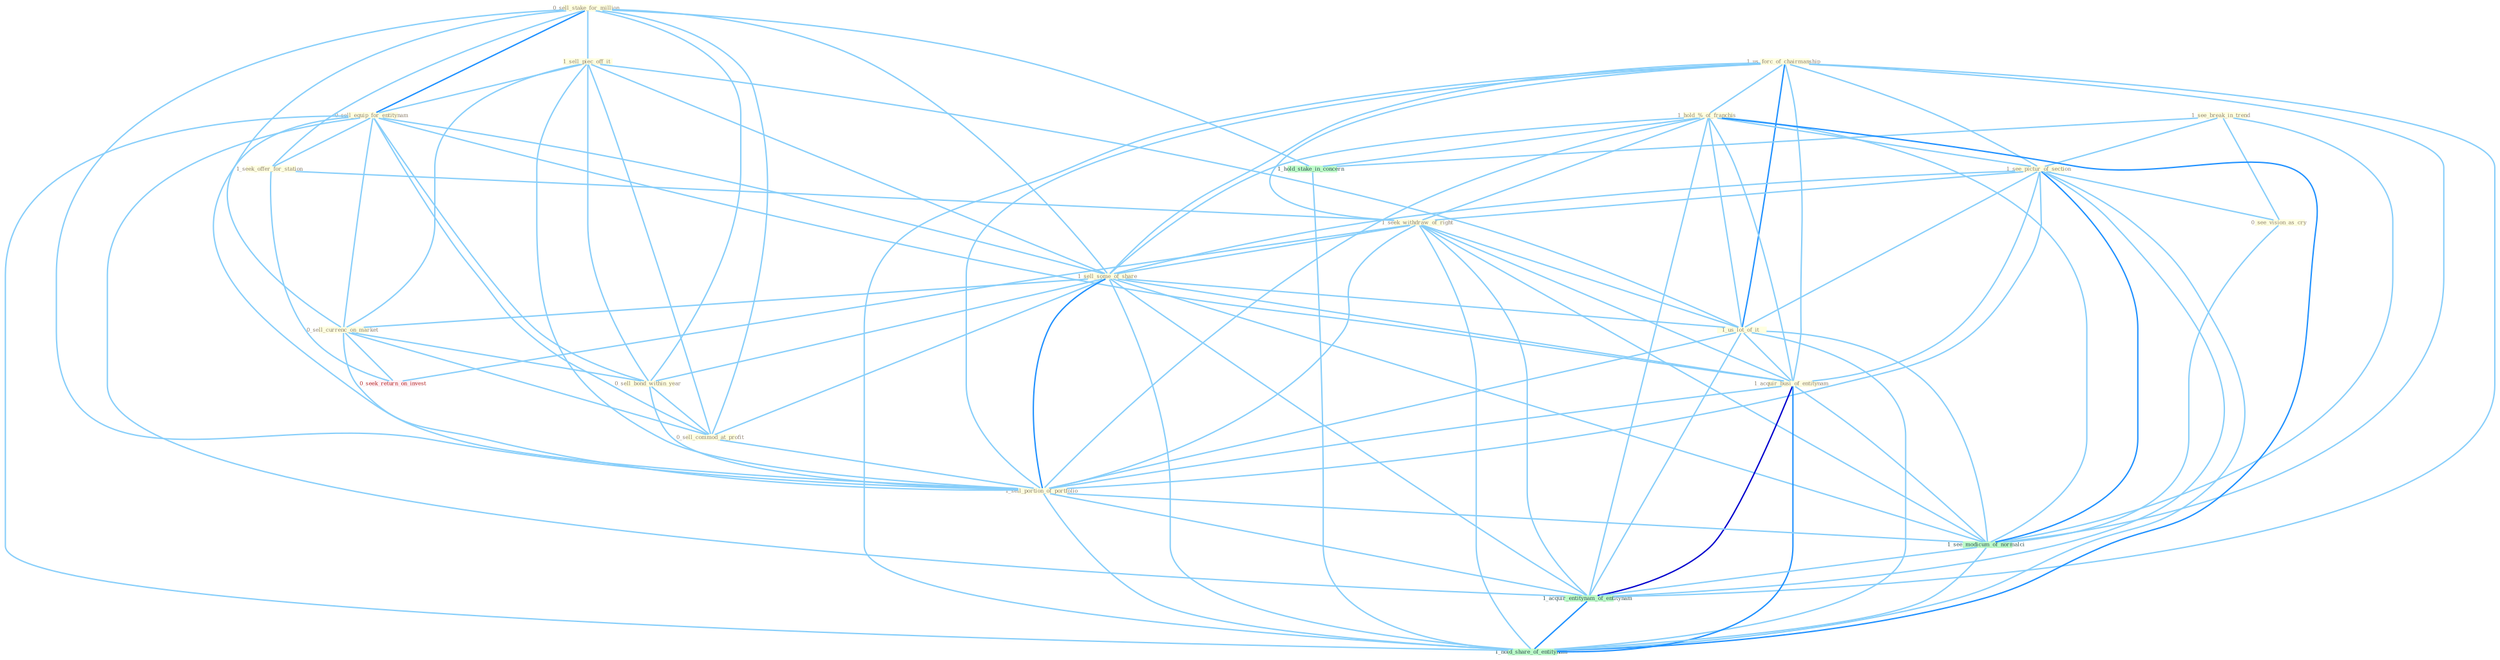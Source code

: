 Graph G{ 
    node
    [shape=polygon,style=filled,width=.5,height=.06,color="#BDFCC9",fixedsize=true,fontsize=4,
    fontcolor="#2f4f4f"];
    {node
    [color="#ffffe0", fontcolor="#8b7d6b"] "0_sell_stake_for_million " "1_us_forc_of_chairmanship " "1_sell_piec_off_it " "0_sell_equip_for_entitynam " "1_see_break_in_trend " "1_hold_%_of_franchis " "1_see_pictur_of_section " "1_seek_offer_for_station " "1_seek_withdraw_of_right " "1_sell_some_of_share " "0_sell_currenc_on_market " "1_us_lot_of_it " "0_sell_bond_within_year " "1_acquir_busi_of_entitynam " "0_sell_commod_at_profit " "1_sell_portion_of_portfolio " "0_see_vision_as_cry "}
{node [color="#fff0f5", fontcolor="#b22222"] "0_seek_return_on_invest "}
edge [color="#B0E2FF"];

	"0_sell_stake_for_million " -- "1_sell_piec_off_it " [w="1", color="#87cefa" ];
	"0_sell_stake_for_million " -- "0_sell_equip_for_entitynam " [w="2", color="#1e90ff" , len=0.8];
	"0_sell_stake_for_million " -- "1_seek_offer_for_station " [w="1", color="#87cefa" ];
	"0_sell_stake_for_million " -- "1_sell_some_of_share " [w="1", color="#87cefa" ];
	"0_sell_stake_for_million " -- "0_sell_currenc_on_market " [w="1", color="#87cefa" ];
	"0_sell_stake_for_million " -- "0_sell_bond_within_year " [w="1", color="#87cefa" ];
	"0_sell_stake_for_million " -- "0_sell_commod_at_profit " [w="1", color="#87cefa" ];
	"0_sell_stake_for_million " -- "1_sell_portion_of_portfolio " [w="1", color="#87cefa" ];
	"0_sell_stake_for_million " -- "1_hold_stake_in_concern " [w="1", color="#87cefa" ];
	"1_us_forc_of_chairmanship " -- "1_hold_%_of_franchis " [w="1", color="#87cefa" ];
	"1_us_forc_of_chairmanship " -- "1_see_pictur_of_section " [w="1", color="#87cefa" ];
	"1_us_forc_of_chairmanship " -- "1_seek_withdraw_of_right " [w="1", color="#87cefa" ];
	"1_us_forc_of_chairmanship " -- "1_sell_some_of_share " [w="1", color="#87cefa" ];
	"1_us_forc_of_chairmanship " -- "1_us_lot_of_it " [w="2", color="#1e90ff" , len=0.8];
	"1_us_forc_of_chairmanship " -- "1_acquir_busi_of_entitynam " [w="1", color="#87cefa" ];
	"1_us_forc_of_chairmanship " -- "1_sell_portion_of_portfolio " [w="1", color="#87cefa" ];
	"1_us_forc_of_chairmanship " -- "1_see_modicum_of_normalci " [w="1", color="#87cefa" ];
	"1_us_forc_of_chairmanship " -- "1_acquir_entitynam_of_entitynam " [w="1", color="#87cefa" ];
	"1_us_forc_of_chairmanship " -- "1_hold_share_of_entitynam " [w="1", color="#87cefa" ];
	"1_sell_piec_off_it " -- "0_sell_equip_for_entitynam " [w="1", color="#87cefa" ];
	"1_sell_piec_off_it " -- "1_sell_some_of_share " [w="1", color="#87cefa" ];
	"1_sell_piec_off_it " -- "0_sell_currenc_on_market " [w="1", color="#87cefa" ];
	"1_sell_piec_off_it " -- "1_us_lot_of_it " [w="1", color="#87cefa" ];
	"1_sell_piec_off_it " -- "0_sell_bond_within_year " [w="1", color="#87cefa" ];
	"1_sell_piec_off_it " -- "0_sell_commod_at_profit " [w="1", color="#87cefa" ];
	"1_sell_piec_off_it " -- "1_sell_portion_of_portfolio " [w="1", color="#87cefa" ];
	"0_sell_equip_for_entitynam " -- "1_seek_offer_for_station " [w="1", color="#87cefa" ];
	"0_sell_equip_for_entitynam " -- "1_sell_some_of_share " [w="1", color="#87cefa" ];
	"0_sell_equip_for_entitynam " -- "0_sell_currenc_on_market " [w="1", color="#87cefa" ];
	"0_sell_equip_for_entitynam " -- "0_sell_bond_within_year " [w="1", color="#87cefa" ];
	"0_sell_equip_for_entitynam " -- "1_acquir_busi_of_entitynam " [w="1", color="#87cefa" ];
	"0_sell_equip_for_entitynam " -- "0_sell_commod_at_profit " [w="1", color="#87cefa" ];
	"0_sell_equip_for_entitynam " -- "1_sell_portion_of_portfolio " [w="1", color="#87cefa" ];
	"0_sell_equip_for_entitynam " -- "1_acquir_entitynam_of_entitynam " [w="1", color="#87cefa" ];
	"0_sell_equip_for_entitynam " -- "1_hold_share_of_entitynam " [w="1", color="#87cefa" ];
	"1_see_break_in_trend " -- "1_see_pictur_of_section " [w="1", color="#87cefa" ];
	"1_see_break_in_trend " -- "0_see_vision_as_cry " [w="1", color="#87cefa" ];
	"1_see_break_in_trend " -- "1_hold_stake_in_concern " [w="1", color="#87cefa" ];
	"1_see_break_in_trend " -- "1_see_modicum_of_normalci " [w="1", color="#87cefa" ];
	"1_hold_%_of_franchis " -- "1_see_pictur_of_section " [w="1", color="#87cefa" ];
	"1_hold_%_of_franchis " -- "1_seek_withdraw_of_right " [w="1", color="#87cefa" ];
	"1_hold_%_of_franchis " -- "1_sell_some_of_share " [w="1", color="#87cefa" ];
	"1_hold_%_of_franchis " -- "1_us_lot_of_it " [w="1", color="#87cefa" ];
	"1_hold_%_of_franchis " -- "1_acquir_busi_of_entitynam " [w="1", color="#87cefa" ];
	"1_hold_%_of_franchis " -- "1_sell_portion_of_portfolio " [w="1", color="#87cefa" ];
	"1_hold_%_of_franchis " -- "1_hold_stake_in_concern " [w="1", color="#87cefa" ];
	"1_hold_%_of_franchis " -- "1_see_modicum_of_normalci " [w="1", color="#87cefa" ];
	"1_hold_%_of_franchis " -- "1_acquir_entitynam_of_entitynam " [w="1", color="#87cefa" ];
	"1_hold_%_of_franchis " -- "1_hold_share_of_entitynam " [w="2", color="#1e90ff" , len=0.8];
	"1_see_pictur_of_section " -- "1_seek_withdraw_of_right " [w="1", color="#87cefa" ];
	"1_see_pictur_of_section " -- "1_sell_some_of_share " [w="1", color="#87cefa" ];
	"1_see_pictur_of_section " -- "1_us_lot_of_it " [w="1", color="#87cefa" ];
	"1_see_pictur_of_section " -- "1_acquir_busi_of_entitynam " [w="1", color="#87cefa" ];
	"1_see_pictur_of_section " -- "1_sell_portion_of_portfolio " [w="1", color="#87cefa" ];
	"1_see_pictur_of_section " -- "0_see_vision_as_cry " [w="1", color="#87cefa" ];
	"1_see_pictur_of_section " -- "1_see_modicum_of_normalci " [w="2", color="#1e90ff" , len=0.8];
	"1_see_pictur_of_section " -- "1_acquir_entitynam_of_entitynam " [w="1", color="#87cefa" ];
	"1_see_pictur_of_section " -- "1_hold_share_of_entitynam " [w="1", color="#87cefa" ];
	"1_seek_offer_for_station " -- "1_seek_withdraw_of_right " [w="1", color="#87cefa" ];
	"1_seek_offer_for_station " -- "0_seek_return_on_invest " [w="1", color="#87cefa" ];
	"1_seek_withdraw_of_right " -- "1_sell_some_of_share " [w="1", color="#87cefa" ];
	"1_seek_withdraw_of_right " -- "1_us_lot_of_it " [w="1", color="#87cefa" ];
	"1_seek_withdraw_of_right " -- "1_acquir_busi_of_entitynam " [w="1", color="#87cefa" ];
	"1_seek_withdraw_of_right " -- "1_sell_portion_of_portfolio " [w="1", color="#87cefa" ];
	"1_seek_withdraw_of_right " -- "0_seek_return_on_invest " [w="1", color="#87cefa" ];
	"1_seek_withdraw_of_right " -- "1_see_modicum_of_normalci " [w="1", color="#87cefa" ];
	"1_seek_withdraw_of_right " -- "1_acquir_entitynam_of_entitynam " [w="1", color="#87cefa" ];
	"1_seek_withdraw_of_right " -- "1_hold_share_of_entitynam " [w="1", color="#87cefa" ];
	"1_sell_some_of_share " -- "0_sell_currenc_on_market " [w="1", color="#87cefa" ];
	"1_sell_some_of_share " -- "1_us_lot_of_it " [w="1", color="#87cefa" ];
	"1_sell_some_of_share " -- "0_sell_bond_within_year " [w="1", color="#87cefa" ];
	"1_sell_some_of_share " -- "1_acquir_busi_of_entitynam " [w="1", color="#87cefa" ];
	"1_sell_some_of_share " -- "0_sell_commod_at_profit " [w="1", color="#87cefa" ];
	"1_sell_some_of_share " -- "1_sell_portion_of_portfolio " [w="2", color="#1e90ff" , len=0.8];
	"1_sell_some_of_share " -- "1_see_modicum_of_normalci " [w="1", color="#87cefa" ];
	"1_sell_some_of_share " -- "1_acquir_entitynam_of_entitynam " [w="1", color="#87cefa" ];
	"1_sell_some_of_share " -- "1_hold_share_of_entitynam " [w="1", color="#87cefa" ];
	"0_sell_currenc_on_market " -- "0_sell_bond_within_year " [w="1", color="#87cefa" ];
	"0_sell_currenc_on_market " -- "0_sell_commod_at_profit " [w="1", color="#87cefa" ];
	"0_sell_currenc_on_market " -- "1_sell_portion_of_portfolio " [w="1", color="#87cefa" ];
	"0_sell_currenc_on_market " -- "0_seek_return_on_invest " [w="1", color="#87cefa" ];
	"1_us_lot_of_it " -- "1_acquir_busi_of_entitynam " [w="1", color="#87cefa" ];
	"1_us_lot_of_it " -- "1_sell_portion_of_portfolio " [w="1", color="#87cefa" ];
	"1_us_lot_of_it " -- "1_see_modicum_of_normalci " [w="1", color="#87cefa" ];
	"1_us_lot_of_it " -- "1_acquir_entitynam_of_entitynam " [w="1", color="#87cefa" ];
	"1_us_lot_of_it " -- "1_hold_share_of_entitynam " [w="1", color="#87cefa" ];
	"0_sell_bond_within_year " -- "0_sell_commod_at_profit " [w="1", color="#87cefa" ];
	"0_sell_bond_within_year " -- "1_sell_portion_of_portfolio " [w="1", color="#87cefa" ];
	"1_acquir_busi_of_entitynam " -- "1_sell_portion_of_portfolio " [w="1", color="#87cefa" ];
	"1_acquir_busi_of_entitynam " -- "1_see_modicum_of_normalci " [w="1", color="#87cefa" ];
	"1_acquir_busi_of_entitynam " -- "1_acquir_entitynam_of_entitynam " [w="3", color="#0000cd" , len=0.6];
	"1_acquir_busi_of_entitynam " -- "1_hold_share_of_entitynam " [w="2", color="#1e90ff" , len=0.8];
	"0_sell_commod_at_profit " -- "1_sell_portion_of_portfolio " [w="1", color="#87cefa" ];
	"1_sell_portion_of_portfolio " -- "1_see_modicum_of_normalci " [w="1", color="#87cefa" ];
	"1_sell_portion_of_portfolio " -- "1_acquir_entitynam_of_entitynam " [w="1", color="#87cefa" ];
	"1_sell_portion_of_portfolio " -- "1_hold_share_of_entitynam " [w="1", color="#87cefa" ];
	"0_see_vision_as_cry " -- "1_see_modicum_of_normalci " [w="1", color="#87cefa" ];
	"1_hold_stake_in_concern " -- "1_hold_share_of_entitynam " [w="1", color="#87cefa" ];
	"1_see_modicum_of_normalci " -- "1_acquir_entitynam_of_entitynam " [w="1", color="#87cefa" ];
	"1_see_modicum_of_normalci " -- "1_hold_share_of_entitynam " [w="1", color="#87cefa" ];
	"1_acquir_entitynam_of_entitynam " -- "1_hold_share_of_entitynam " [w="2", color="#1e90ff" , len=0.8];
}